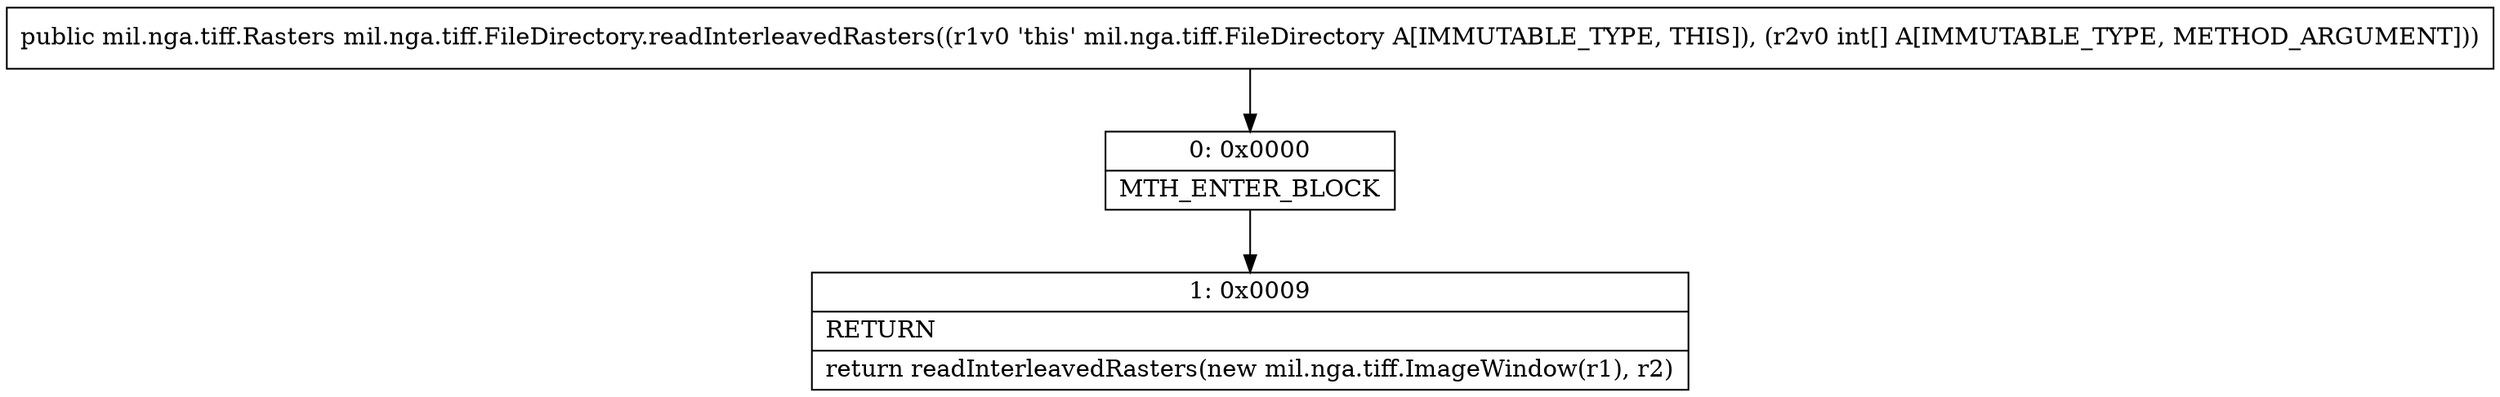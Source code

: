 digraph "CFG formil.nga.tiff.FileDirectory.readInterleavedRasters([I)Lmil\/nga\/tiff\/Rasters;" {
Node_0 [shape=record,label="{0\:\ 0x0000|MTH_ENTER_BLOCK\l}"];
Node_1 [shape=record,label="{1\:\ 0x0009|RETURN\l|return readInterleavedRasters(new mil.nga.tiff.ImageWindow(r1), r2)\l}"];
MethodNode[shape=record,label="{public mil.nga.tiff.Rasters mil.nga.tiff.FileDirectory.readInterleavedRasters((r1v0 'this' mil.nga.tiff.FileDirectory A[IMMUTABLE_TYPE, THIS]), (r2v0 int[] A[IMMUTABLE_TYPE, METHOD_ARGUMENT])) }"];
MethodNode -> Node_0;
Node_0 -> Node_1;
}


